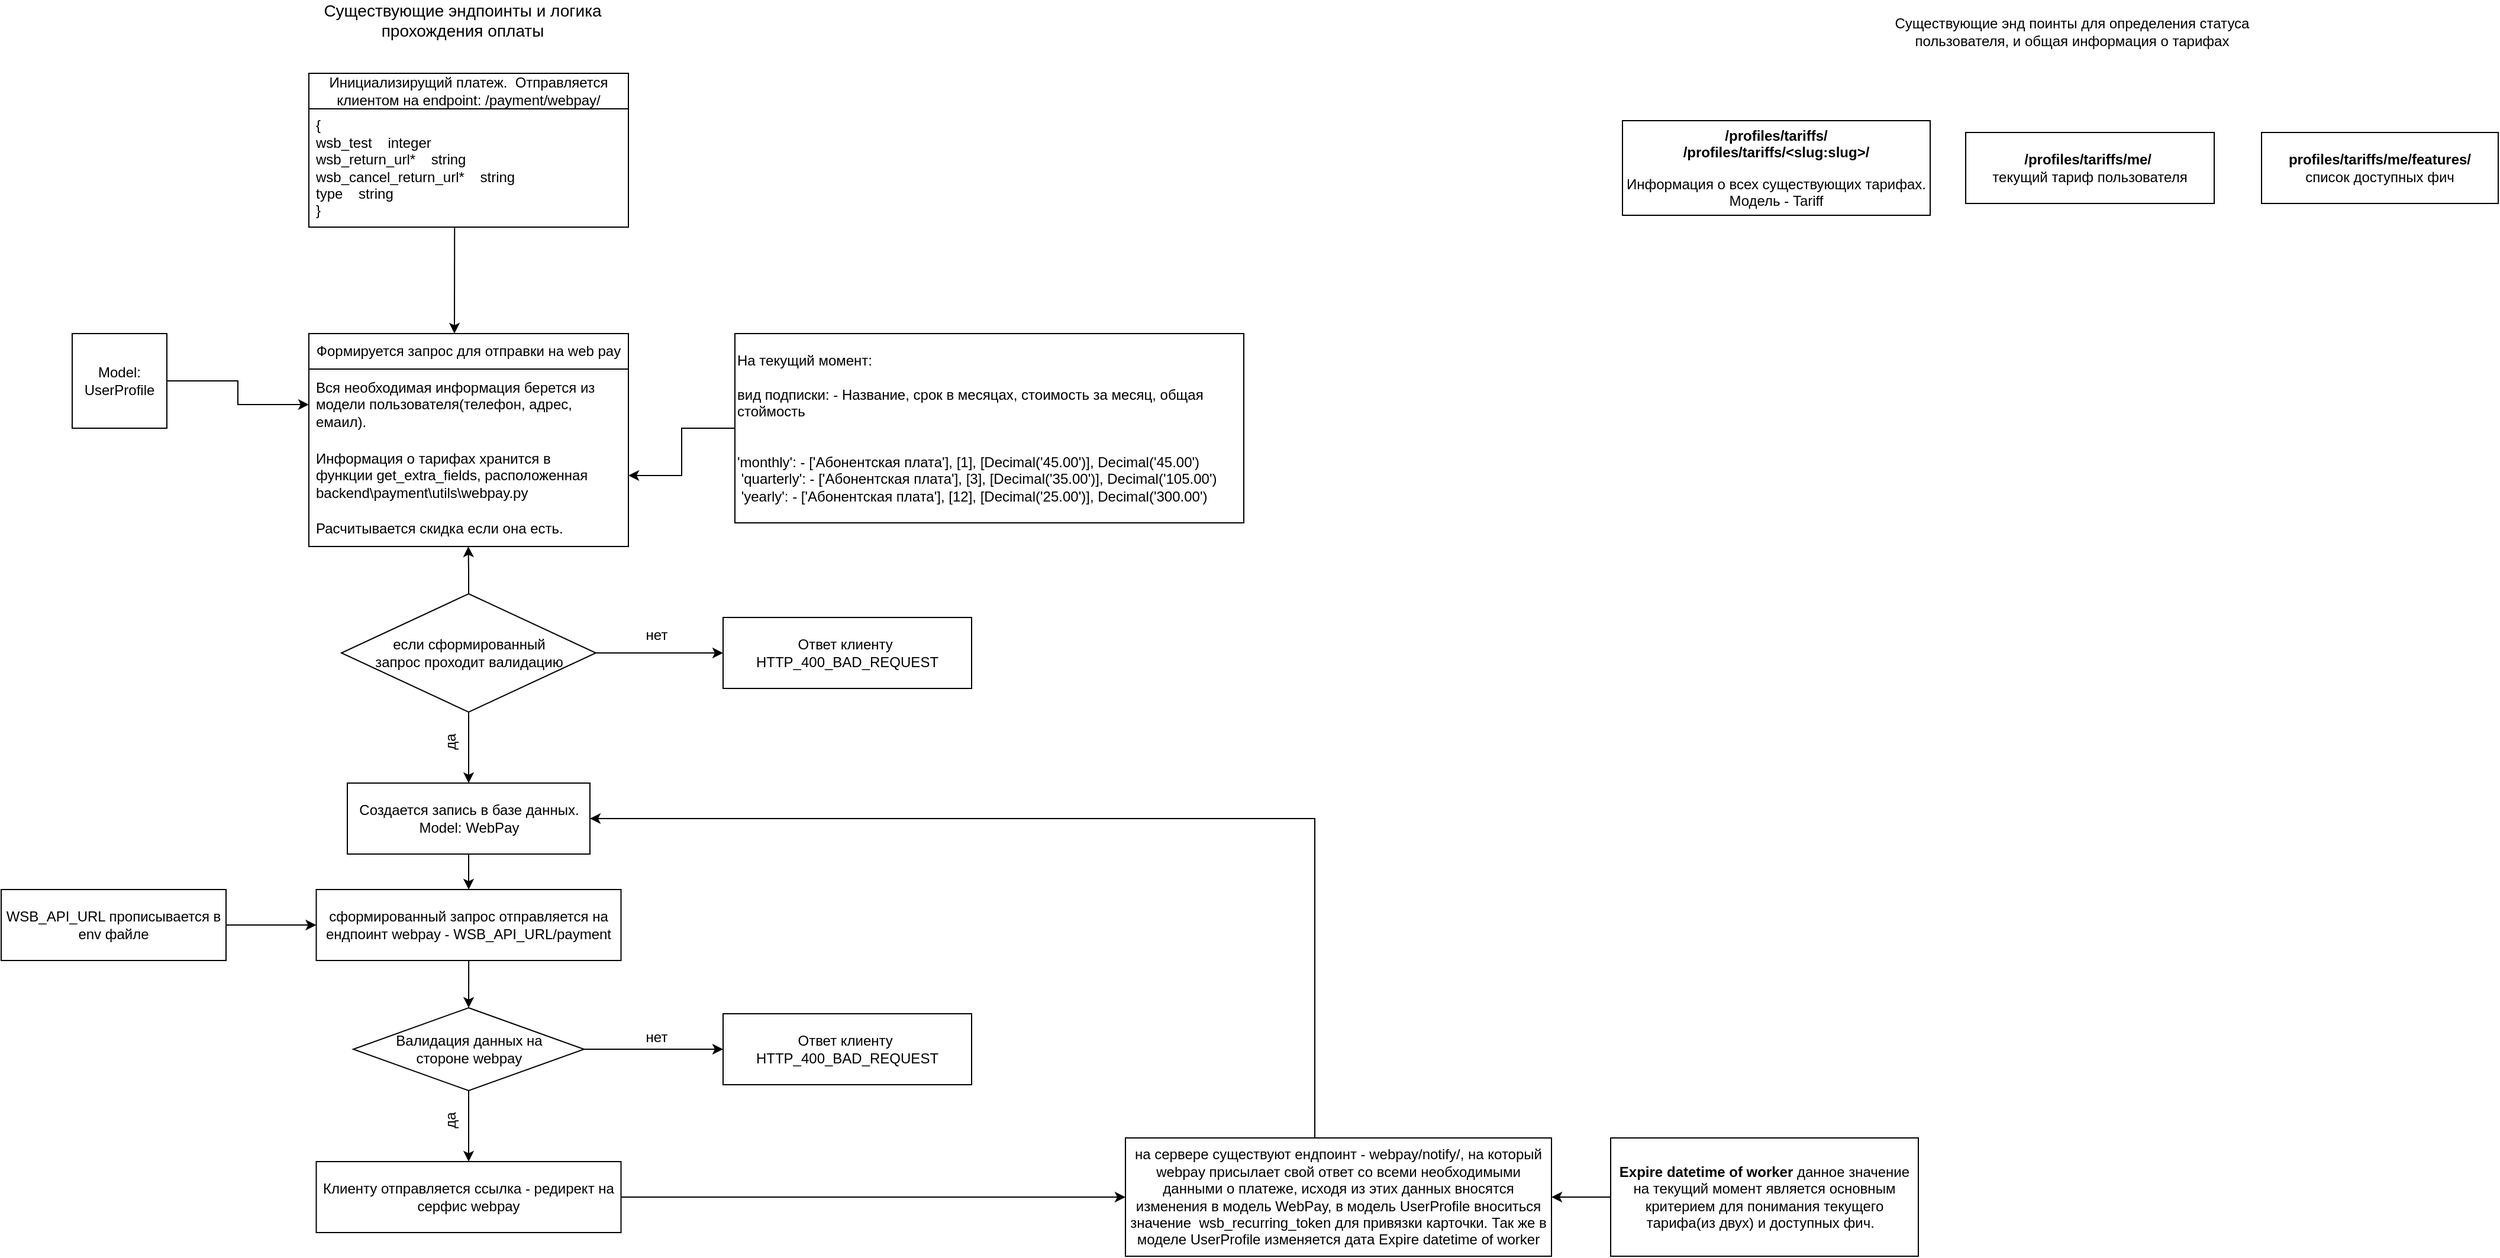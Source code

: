 <mxfile version="21.7.5" type="github">
  <diagram name="Страница — 1" id="0JQ686lqPjQ36ibhbS3w">
    <mxGraphModel dx="2574" dy="1231" grid="1" gridSize="10" guides="1" tooltips="1" connect="1" arrows="1" fold="1" page="1" pageScale="1" pageWidth="827" pageHeight="1169" math="0" shadow="0">
      <root>
        <mxCell id="0" />
        <mxCell id="1" parent="0" />
        <mxCell id="bqGs3hgugpt45MELi2YD-1" value="&lt;font style=&quot;font-size: 14px;&quot;&gt;Существующие эндпоинты и логика прохождения оплаты&lt;/font&gt;" style="text;html=1;strokeColor=none;fillColor=none;align=center;verticalAlign=middle;whiteSpace=wrap;rounded=0;" vertex="1" parent="1">
          <mxGeometry x="290" y="40" width="280" height="30" as="geometry" />
        </mxCell>
        <mxCell id="bqGs3hgugpt45MELi2YD-5" value="Инициализирущий платеж.&amp;nbsp; Отправляется клиентом на&amp;nbsp;endpoint: /payment/webpay/" style="swimlane;fontStyle=0;childLayout=stackLayout;horizontal=1;startSize=30;horizontalStack=0;resizeParent=1;resizeParentMax=0;resizeLast=0;collapsible=1;marginBottom=0;whiteSpace=wrap;html=1;" vertex="1" parent="1">
          <mxGeometry x="300" y="100" width="270" height="130" as="geometry" />
        </mxCell>
        <mxCell id="bqGs3hgugpt45MELi2YD-7" value="&lt;div&gt;{&lt;/div&gt;&lt;div&gt;wsb_test&lt;span style=&quot;white-space: pre;&quot;&gt;&amp;nbsp;&amp;nbsp;&amp;nbsp;&amp;nbsp;&lt;/span&gt;integer&lt;/div&gt;&lt;div&gt;wsb_return_url*&lt;span style=&quot;&quot;&gt;&lt;span style=&quot;white-space: pre;&quot;&gt;&amp;nbsp;&amp;nbsp;&amp;nbsp;&amp;nbsp;&lt;/span&gt;&lt;/span&gt;string&lt;/div&gt;&lt;div&gt;wsb_cancel_return_url*&lt;span style=&quot;&quot;&gt;&lt;span style=&quot;white-space: pre;&quot;&gt;&amp;nbsp;&amp;nbsp;&amp;nbsp;&amp;nbsp;&lt;/span&gt;&lt;/span&gt;string&lt;/div&gt;&lt;div&gt;type&lt;span style=&quot;&quot;&gt;&lt;span style=&quot;white-space: pre;&quot;&gt;&amp;nbsp;&amp;nbsp;&amp;nbsp;&amp;nbsp;&lt;/span&gt;&lt;/span&gt;string&lt;/div&gt;&lt;div&gt;}&lt;/div&gt;" style="text;strokeColor=none;fillColor=none;align=left;verticalAlign=middle;spacingLeft=4;spacingRight=4;overflow=hidden;points=[[0,0.5],[1,0.5]];portConstraint=eastwest;rotatable=0;whiteSpace=wrap;html=1;" vertex="1" parent="bqGs3hgugpt45MELi2YD-5">
          <mxGeometry y="30" width="270" height="100" as="geometry" />
        </mxCell>
        <mxCell id="bqGs3hgugpt45MELi2YD-9" value="" style="endArrow=classic;html=1;rounded=0;exitX=0.456;exitY=0.997;exitDx=0;exitDy=0;exitPerimeter=0;" edge="1" parent="1" source="bqGs3hgugpt45MELi2YD-7">
          <mxGeometry width="50" height="50" relative="1" as="geometry">
            <mxPoint x="530" y="140" as="sourcePoint" />
            <mxPoint x="423" y="320" as="targetPoint" />
          </mxGeometry>
        </mxCell>
        <mxCell id="bqGs3hgugpt45MELi2YD-10" value="Формируется запрос для отправки на web pay" style="swimlane;fontStyle=0;childLayout=stackLayout;horizontal=1;startSize=30;horizontalStack=0;resizeParent=1;resizeParentMax=0;resizeLast=0;collapsible=1;marginBottom=0;whiteSpace=wrap;html=1;" vertex="1" parent="1">
          <mxGeometry x="300" y="320" width="270" height="180" as="geometry" />
        </mxCell>
        <mxCell id="bqGs3hgugpt45MELi2YD-11" value="Вся необходимая информация берется из модели пользователя(телефон, адрес, емаил)." style="text;strokeColor=none;fillColor=none;align=left;verticalAlign=middle;spacingLeft=4;spacingRight=4;overflow=hidden;points=[[0,0.5],[1,0.5]];portConstraint=eastwest;rotatable=0;whiteSpace=wrap;html=1;" vertex="1" parent="bqGs3hgugpt45MELi2YD-10">
          <mxGeometry y="30" width="270" height="60" as="geometry" />
        </mxCell>
        <mxCell id="bqGs3hgugpt45MELi2YD-12" value="Информация о тарифах хранится в функции&amp;nbsp;get_extra_fields, расположенная backend\payment\utils\webpay.py" style="text;strokeColor=none;fillColor=none;align=left;verticalAlign=middle;spacingLeft=4;spacingRight=4;overflow=hidden;points=[[0,0.5],[1,0.5]];portConstraint=eastwest;rotatable=0;whiteSpace=wrap;html=1;" vertex="1" parent="bqGs3hgugpt45MELi2YD-10">
          <mxGeometry y="90" width="270" height="60" as="geometry" />
        </mxCell>
        <mxCell id="bqGs3hgugpt45MELi2YD-13" value="Расчитывается скидка если она есть." style="text;strokeColor=none;fillColor=none;align=left;verticalAlign=middle;spacingLeft=4;spacingRight=4;overflow=hidden;points=[[0,0.5],[1,0.5]];portConstraint=eastwest;rotatable=0;whiteSpace=wrap;html=1;" vertex="1" parent="bqGs3hgugpt45MELi2YD-10">
          <mxGeometry y="150" width="270" height="30" as="geometry" />
        </mxCell>
        <mxCell id="bqGs3hgugpt45MELi2YD-15" style="edgeStyle=orthogonalEdgeStyle;rounded=0;orthogonalLoop=1;jettySize=auto;html=1;entryX=0;entryY=0.5;entryDx=0;entryDy=0;" edge="1" parent="1" source="bqGs3hgugpt45MELi2YD-14" target="bqGs3hgugpt45MELi2YD-11">
          <mxGeometry relative="1" as="geometry" />
        </mxCell>
        <mxCell id="bqGs3hgugpt45MELi2YD-14" value="Model: UserProfile" style="whiteSpace=wrap;html=1;aspect=fixed;" vertex="1" parent="1">
          <mxGeometry x="100" y="320" width="80" height="80" as="geometry" />
        </mxCell>
        <mxCell id="bqGs3hgugpt45MELi2YD-20" style="edgeStyle=orthogonalEdgeStyle;rounded=0;orthogonalLoop=1;jettySize=auto;html=1;entryX=1;entryY=0.5;entryDx=0;entryDy=0;" edge="1" parent="1" source="bqGs3hgugpt45MELi2YD-19" target="bqGs3hgugpt45MELi2YD-12">
          <mxGeometry relative="1" as="geometry" />
        </mxCell>
        <mxCell id="bqGs3hgugpt45MELi2YD-19" value="На текущий момент:&lt;br&gt;&lt;br&gt;вид подписки: - Название, срок в месяцах, стоимость за месяц, общая стоймость&lt;br&gt;&lt;br&gt;&lt;br&gt;&lt;div&gt;&#39;monthly&#39;: - [&#39;Абонентская плата&#39;], [1], [Decimal(&#39;45.00&#39;)], Decimal(&#39;45.00&#39;)&lt;/div&gt;&lt;div&gt;&amp;nbsp;&#39;quarterly&#39;: - [&#39;Абонентская плата&#39;], [3], [Decimal(&#39;35.00&#39;)], Decimal(&#39;105.00&#39;)&lt;/div&gt;&lt;div&gt;&amp;nbsp;&#39;yearly&#39;: - [&#39;Абонентская плата&#39;], [12], [Decimal(&#39;25.00&#39;)], Decimal(&#39;300.00&#39;)&lt;/div&gt;" style="rounded=0;whiteSpace=wrap;html=1;align=left;" vertex="1" parent="1">
          <mxGeometry x="660" y="320" width="430" height="160" as="geometry" />
        </mxCell>
        <mxCell id="bqGs3hgugpt45MELi2YD-24" style="edgeStyle=orthogonalEdgeStyle;rounded=0;orthogonalLoop=1;jettySize=auto;html=1;entryX=0.499;entryY=1;entryDx=0;entryDy=0;entryPerimeter=0;" edge="1" parent="1" source="bqGs3hgugpt45MELi2YD-21" target="bqGs3hgugpt45MELi2YD-13">
          <mxGeometry relative="1" as="geometry" />
        </mxCell>
        <mxCell id="bqGs3hgugpt45MELi2YD-27" style="edgeStyle=orthogonalEdgeStyle;rounded=0;orthogonalLoop=1;jettySize=auto;html=1;entryX=0.5;entryY=0;entryDx=0;entryDy=0;" edge="1" parent="1" source="bqGs3hgugpt45MELi2YD-21" target="bqGs3hgugpt45MELi2YD-25">
          <mxGeometry relative="1" as="geometry" />
        </mxCell>
        <mxCell id="bqGs3hgugpt45MELi2YD-36" style="edgeStyle=orthogonalEdgeStyle;rounded=0;orthogonalLoop=1;jettySize=auto;html=1;entryX=0;entryY=0.5;entryDx=0;entryDy=0;" edge="1" parent="1" source="bqGs3hgugpt45MELi2YD-21" target="bqGs3hgugpt45MELi2YD-35">
          <mxGeometry relative="1" as="geometry" />
        </mxCell>
        <mxCell id="bqGs3hgugpt45MELi2YD-21" value="если сформированный&lt;br&gt;запрос проходит валидацию" style="rhombus;whiteSpace=wrap;html=1;" vertex="1" parent="1">
          <mxGeometry x="327.5" y="540" width="215" height="100" as="geometry" />
        </mxCell>
        <mxCell id="bqGs3hgugpt45MELi2YD-33" style="edgeStyle=orthogonalEdgeStyle;rounded=0;orthogonalLoop=1;jettySize=auto;html=1;" edge="1" parent="1" source="bqGs3hgugpt45MELi2YD-25" target="bqGs3hgugpt45MELi2YD-29">
          <mxGeometry relative="1" as="geometry" />
        </mxCell>
        <mxCell id="bqGs3hgugpt45MELi2YD-25" value="Создается запись в базе данных. Model:&amp;nbsp;WebPay" style="rounded=0;whiteSpace=wrap;html=1;" vertex="1" parent="1">
          <mxGeometry x="332.5" y="700" width="205" height="60" as="geometry" />
        </mxCell>
        <mxCell id="bqGs3hgugpt45MELi2YD-28" value="да" style="text;html=1;strokeColor=none;fillColor=none;align=center;verticalAlign=middle;whiteSpace=wrap;rounded=0;rotation=-90;" vertex="1" parent="1">
          <mxGeometry x="390" y="650" width="60" height="30" as="geometry" />
        </mxCell>
        <mxCell id="bqGs3hgugpt45MELi2YD-39" style="edgeStyle=orthogonalEdgeStyle;rounded=0;orthogonalLoop=1;jettySize=auto;html=1;entryX=0.5;entryY=0;entryDx=0;entryDy=0;" edge="1" parent="1" source="bqGs3hgugpt45MELi2YD-29" target="bqGs3hgugpt45MELi2YD-34">
          <mxGeometry relative="1" as="geometry" />
        </mxCell>
        <mxCell id="bqGs3hgugpt45MELi2YD-29" value="сформированный запрос отправляется на ендпоинт webpay - WSB_API_URL/payment" style="rounded=0;whiteSpace=wrap;html=1;" vertex="1" parent="1">
          <mxGeometry x="306.25" y="790" width="257.5" height="60" as="geometry" />
        </mxCell>
        <mxCell id="bqGs3hgugpt45MELi2YD-32" style="edgeStyle=orthogonalEdgeStyle;rounded=0;orthogonalLoop=1;jettySize=auto;html=1;entryX=0;entryY=0.5;entryDx=0;entryDy=0;" edge="1" parent="1" source="bqGs3hgugpt45MELi2YD-31" target="bqGs3hgugpt45MELi2YD-29">
          <mxGeometry relative="1" as="geometry">
            <mxPoint x="300" y="820" as="targetPoint" />
          </mxGeometry>
        </mxCell>
        <mxCell id="bqGs3hgugpt45MELi2YD-31" value="WSB_API_URL прописывается в env файле" style="rounded=0;whiteSpace=wrap;html=1;" vertex="1" parent="1">
          <mxGeometry x="40" y="790" width="190" height="60" as="geometry" />
        </mxCell>
        <mxCell id="bqGs3hgugpt45MELi2YD-41" style="edgeStyle=orthogonalEdgeStyle;rounded=0;orthogonalLoop=1;jettySize=auto;html=1;entryX=0;entryY=0.5;entryDx=0;entryDy=0;" edge="1" parent="1" source="bqGs3hgugpt45MELi2YD-34" target="bqGs3hgugpt45MELi2YD-40">
          <mxGeometry relative="1" as="geometry" />
        </mxCell>
        <mxCell id="bqGs3hgugpt45MELi2YD-46" style="edgeStyle=orthogonalEdgeStyle;rounded=0;orthogonalLoop=1;jettySize=auto;html=1;entryX=0.5;entryY=0;entryDx=0;entryDy=0;" edge="1" parent="1" source="bqGs3hgugpt45MELi2YD-34" target="bqGs3hgugpt45MELi2YD-45">
          <mxGeometry relative="1" as="geometry" />
        </mxCell>
        <mxCell id="bqGs3hgugpt45MELi2YD-34" value="Валидация данных на&lt;br&gt;стороне webpay" style="rhombus;whiteSpace=wrap;html=1;" vertex="1" parent="1">
          <mxGeometry x="337.5" y="890" width="195" height="70" as="geometry" />
        </mxCell>
        <mxCell id="bqGs3hgugpt45MELi2YD-35" value="Ответ клиенту&amp;nbsp;&lt;br&gt;HTTP_400_BAD_REQUEST" style="rounded=0;whiteSpace=wrap;html=1;" vertex="1" parent="1">
          <mxGeometry x="650" y="560" width="210" height="60" as="geometry" />
        </mxCell>
        <mxCell id="bqGs3hgugpt45MELi2YD-37" value="нет" style="text;html=1;strokeColor=none;fillColor=none;align=center;verticalAlign=middle;whiteSpace=wrap;rounded=0;rotation=0;" vertex="1" parent="1">
          <mxGeometry x="563.75" y="560" width="60" height="30" as="geometry" />
        </mxCell>
        <mxCell id="bqGs3hgugpt45MELi2YD-40" value="Ответ клиенту&amp;nbsp;&lt;br&gt;HTTP_400_BAD_REQUEST" style="rounded=0;whiteSpace=wrap;html=1;" vertex="1" parent="1">
          <mxGeometry x="650" y="895" width="210" height="60" as="geometry" />
        </mxCell>
        <mxCell id="bqGs3hgugpt45MELi2YD-42" value="нет" style="text;html=1;strokeColor=none;fillColor=none;align=center;verticalAlign=middle;whiteSpace=wrap;rounded=0;rotation=0;" vertex="1" parent="1">
          <mxGeometry x="563.75" y="900" width="60" height="30" as="geometry" />
        </mxCell>
        <mxCell id="bqGs3hgugpt45MELi2YD-49" style="edgeStyle=orthogonalEdgeStyle;rounded=0;orthogonalLoop=1;jettySize=auto;html=1;" edge="1" parent="1" source="bqGs3hgugpt45MELi2YD-45">
          <mxGeometry relative="1" as="geometry">
            <mxPoint x="990.0" y="1050" as="targetPoint" />
          </mxGeometry>
        </mxCell>
        <mxCell id="bqGs3hgugpt45MELi2YD-45" value="Клиенту отправляется ссылка - редирект на серфис webpay" style="rounded=0;whiteSpace=wrap;html=1;" vertex="1" parent="1">
          <mxGeometry x="306.25" y="1020" width="257.5" height="60" as="geometry" />
        </mxCell>
        <mxCell id="bqGs3hgugpt45MELi2YD-48" value="да" style="text;html=1;strokeColor=none;fillColor=none;align=center;verticalAlign=middle;whiteSpace=wrap;rounded=0;rotation=-90;" vertex="1" parent="1">
          <mxGeometry x="390" y="970" width="60" height="30" as="geometry" />
        </mxCell>
        <mxCell id="bqGs3hgugpt45MELi2YD-51" style="edgeStyle=orthogonalEdgeStyle;rounded=0;orthogonalLoop=1;jettySize=auto;html=1;entryX=1;entryY=0.5;entryDx=0;entryDy=0;" edge="1" parent="1" source="bqGs3hgugpt45MELi2YD-50" target="bqGs3hgugpt45MELi2YD-25">
          <mxGeometry relative="1" as="geometry">
            <Array as="points">
              <mxPoint x="1150" y="730" />
            </Array>
          </mxGeometry>
        </mxCell>
        <mxCell id="bqGs3hgugpt45MELi2YD-50" value="на сервере существуют ендпоинт -&amp;nbsp;webpay/notify/, на который webpay присылает свой ответ со всеми необходимыми данными о платеже, исходя из этих данных вносятся изменения в модель WebPay, в модель UserProfile вноситься значение&amp;nbsp;&amp;nbsp;wsb_recurring_token&lt;span style=&quot;background-color: initial;&quot;&gt;&amp;nbsp;для привязки карточки. Так же в моделе&amp;nbsp;&lt;/span&gt;UserProfile изменяется дата&amp;nbsp;Expire datetime of worker" style="rounded=0;whiteSpace=wrap;html=1;" vertex="1" parent="1">
          <mxGeometry x="990" y="1000" width="360" height="100" as="geometry" />
        </mxCell>
        <mxCell id="bqGs3hgugpt45MELi2YD-53" style="edgeStyle=orthogonalEdgeStyle;rounded=0;orthogonalLoop=1;jettySize=auto;html=1;entryX=1;entryY=0.5;entryDx=0;entryDy=0;" edge="1" parent="1" source="bqGs3hgugpt45MELi2YD-52" target="bqGs3hgugpt45MELi2YD-50">
          <mxGeometry relative="1" as="geometry" />
        </mxCell>
        <mxCell id="bqGs3hgugpt45MELi2YD-52" value="&lt;b&gt;Expire datetime of worker&lt;/b&gt; данное значение на текущий момент является основным критерием для понимания текущего тарифа(из двух) и доступных фич.&amp;nbsp;&amp;nbsp;" style="rounded=0;whiteSpace=wrap;html=1;" vertex="1" parent="1">
          <mxGeometry x="1400" y="1000" width="260" height="100" as="geometry" />
        </mxCell>
        <mxCell id="bqGs3hgugpt45MELi2YD-54" value="Существующие энд поинты для определения статуса пользователя, и общая информация о тарифах" style="text;html=1;strokeColor=none;fillColor=none;align=center;verticalAlign=middle;whiteSpace=wrap;rounded=0;" vertex="1" parent="1">
          <mxGeometry x="1630" y="50" width="320" height="30" as="geometry" />
        </mxCell>
        <mxCell id="bqGs3hgugpt45MELi2YD-55" value="&lt;b&gt;​/profiles​/tariffs​/&lt;br&gt;&lt;/b&gt;&lt;b style=&quot;background-color: initial;&quot;&gt;/profiles/tariffs/&amp;lt;slug:slug&amp;gt;/&lt;/b&gt;&lt;b&gt;&lt;br&gt;&lt;/b&gt;&lt;p class=&quot;MsoNormal&quot;&gt;&lt;/p&gt;Информация о всех существующих тарифах.&lt;br&gt;Модель -&amp;nbsp;Tariff" style="rounded=0;whiteSpace=wrap;html=1;" vertex="1" parent="1">
          <mxGeometry x="1410" y="140" width="260" height="80" as="geometry" />
        </mxCell>
        <mxCell id="bqGs3hgugpt45MELi2YD-56" value="&lt;span style=&quot;border-color: var(--border-color);&quot;&gt;&lt;b&gt;​/profiles​/tariffs​/me/&amp;nbsp;&lt;/b&gt;&lt;br&gt;текущий тариф пользователя&lt;br&gt;&lt;/span&gt;" style="rounded=0;whiteSpace=wrap;html=1;" vertex="1" parent="1">
          <mxGeometry x="1700" y="150" width="210" height="60" as="geometry" />
        </mxCell>
        <mxCell id="bqGs3hgugpt45MELi2YD-57" value="&lt;p class=&quot;MsoNormal&quot;&gt;&lt;b&gt;profiles/tariffs/me/features/&lt;/b&gt;&lt;br&gt;список доступных фич&lt;/p&gt;" style="rounded=0;whiteSpace=wrap;html=1;" vertex="1" parent="1">
          <mxGeometry x="1950" y="150" width="200" height="60" as="geometry" />
        </mxCell>
      </root>
    </mxGraphModel>
  </diagram>
</mxfile>
